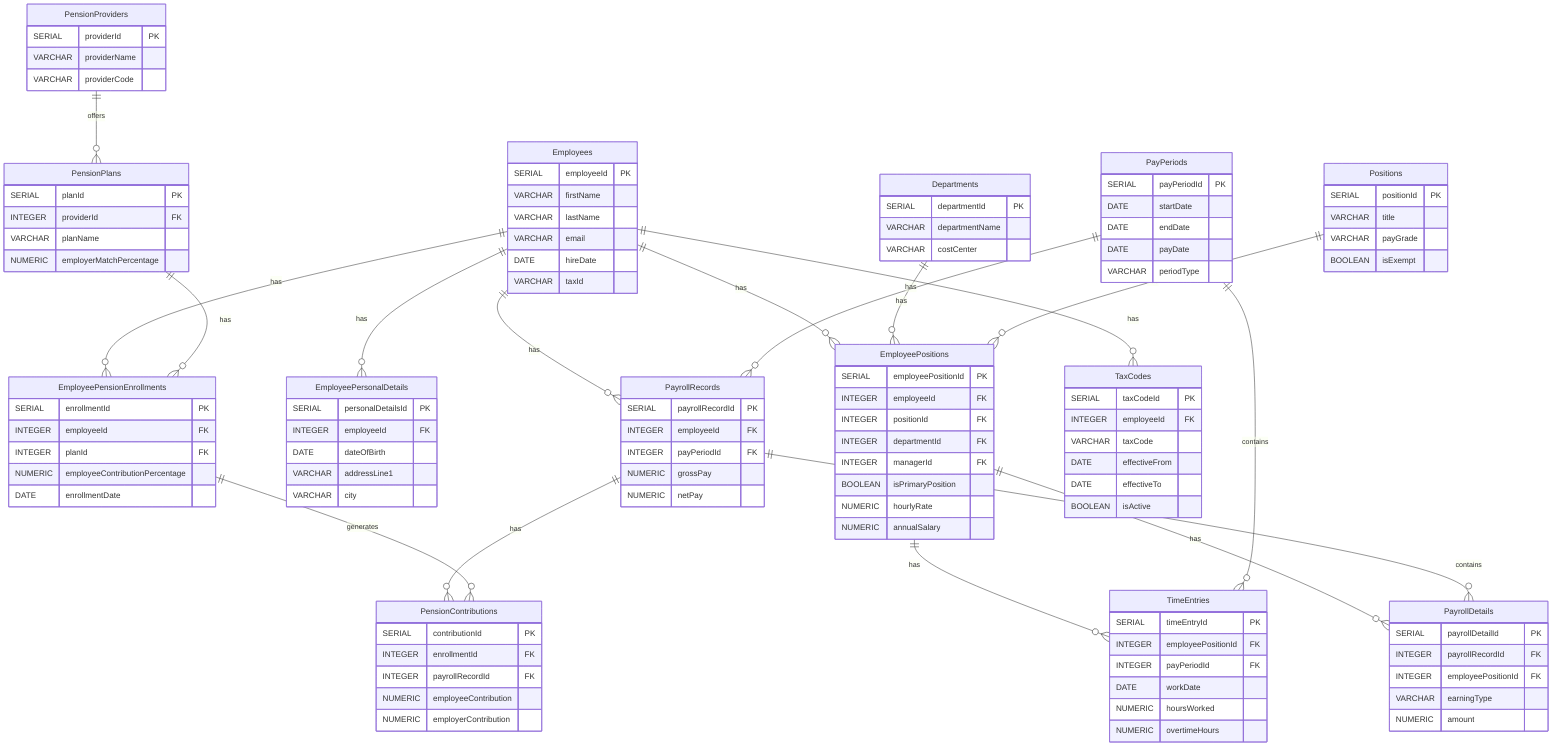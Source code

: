 erDiagram
    Employees ||--o{ EmployeePositions : has
    Employees ||--o{ EmployeePersonalDetails : has
    Employees ||--o{ EmployeePensionEnrollments : has
    Employees ||--o{ PayrollRecords : has
    Employees ||--o{ TaxCodes : has

    Departments ||--o{ EmployeePositions : has

    Positions ||--o{ EmployeePositions : has

    EmployeePositions ||--o{ TimeEntries : has
    EmployeePositions ||--o{ PayrollDetails : has

    PayPeriods ||--o{ TimeEntries : contains
    PayPeriods ||--o{ PayrollRecords : has

    PensionProviders ||--o{ PensionPlans : offers

    PensionPlans ||--o{ EmployeePensionEnrollments : has

    PayrollRecords ||--o{ PayrollDetails : contains
    PayrollRecords ||--o{ PensionContributions : has

    EmployeePensionEnrollments ||--o{ PensionContributions : generates

    Employees {
        SERIAL employeeId PK
        VARCHAR firstName
        VARCHAR lastName
        VARCHAR email
        DATE hireDate
        VARCHAR taxId
    }

    TaxCodes {
        SERIAL taxCodeId PK
        INTEGER employeeId FK
        VARCHAR taxCode
        DATE effectiveFrom
        DATE effectiveTo
        BOOLEAN isActive
    }

    Departments {
        SERIAL departmentId PK
        VARCHAR departmentName
        VARCHAR costCenter
    }

    Positions {
        SERIAL positionId PK
        VARCHAR title
        VARCHAR payGrade
        BOOLEAN isExempt
    }

    EmployeePositions {
        SERIAL employeePositionId PK
        INTEGER employeeId FK
        INTEGER positionId FK
        INTEGER departmentId FK
        INTEGER managerId FK
        BOOLEAN isPrimaryPosition
        NUMERIC hourlyRate
        NUMERIC annualSalary
    }

    PayPeriods {
        SERIAL payPeriodId PK
        DATE startDate
        DATE endDate
        DATE payDate
        VARCHAR periodType
    }

    TimeEntries {
        SERIAL timeEntryId PK
        INTEGER employeePositionId FK
        INTEGER payPeriodId FK
        DATE workDate
        NUMERIC hoursWorked
        NUMERIC overtimeHours
    }

    PensionProviders {
        SERIAL providerId PK
        VARCHAR providerName
        VARCHAR providerCode
    }

    PensionPlans {
        SERIAL planId PK
        INTEGER providerId FK
        VARCHAR planName
        NUMERIC employerMatchPercentage
    }

    EmployeePensionEnrollments {
        SERIAL enrollmentId PK
        INTEGER employeeId FK
        INTEGER planId FK
        NUMERIC employeeContributionPercentage
        DATE enrollmentDate
    }

    PayrollRecords {
        SERIAL payrollRecordId PK
        INTEGER employeeId FK
        INTEGER payPeriodId FK
        NUMERIC grossPay
        NUMERIC netPay
    }

    PayrollDetails {
        SERIAL payrollDetailId PK
        INTEGER payrollRecordId FK
        INTEGER employeePositionId FK
        VARCHAR earningType
        NUMERIC amount
    }

    PensionContributions {
        SERIAL contributionId PK
        INTEGER enrollmentId FK
        INTEGER payrollRecordId FK
        NUMERIC employeeContribution
        NUMERIC employerContribution
    }

    EmployeePersonalDetails {
        SERIAL personalDetailsId PK
        INTEGER employeeId FK
        DATE dateOfBirth
        VARCHAR addressLine1
        VARCHAR city
    }